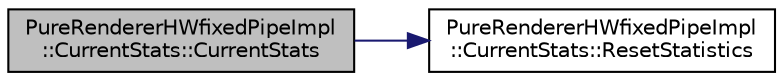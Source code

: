 digraph "PureRendererHWfixedPipeImpl::CurrentStats::CurrentStats"
{
 // LATEX_PDF_SIZE
  edge [fontname="Helvetica",fontsize="10",labelfontname="Helvetica",labelfontsize="10"];
  node [fontname="Helvetica",fontsize="10",shape=record];
  rankdir="LR";
  Node1 [label="PureRendererHWfixedPipeImpl\l::CurrentStats::CurrentStats",height=0.2,width=0.4,color="black", fillcolor="grey75", style="filled", fontcolor="black",tooltip=" "];
  Node1 -> Node2 [color="midnightblue",fontsize="10",style="solid",fontname="Helvetica"];
  Node2 [label="PureRendererHWfixedPipeImpl\l::CurrentStats::ResetStatistics",height=0.2,width=0.4,color="black", fillcolor="white", style="filled",URL="$struct_pure_renderer_h_wfixed_pipe_impl_1_1_current_stats.html#a6c33e266d378ae4930d836728f953a33",tooltip=" "];
}
